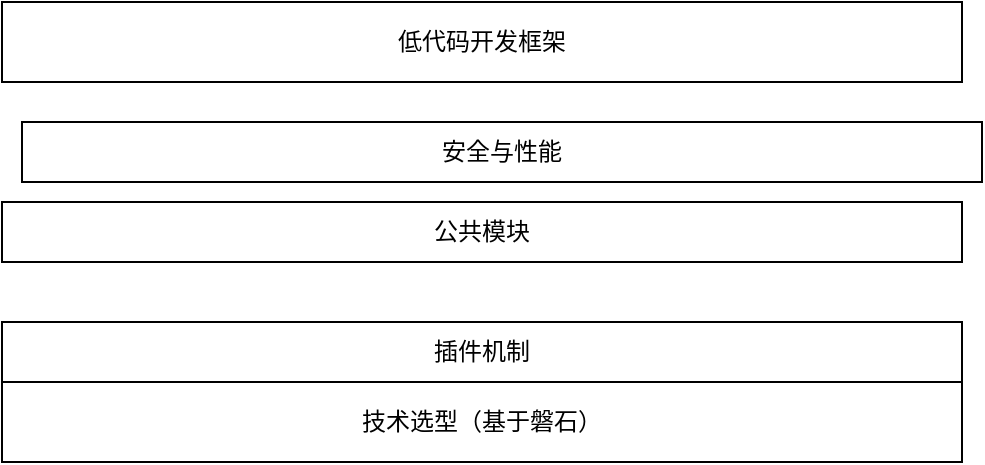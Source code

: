 <mxfile version="24.4.9" type="github">
  <diagram name="第 1 页" id="gqDG2Gp0E2L2Fy4fAPNA">
    <mxGraphModel dx="697" dy="413" grid="1" gridSize="10" guides="1" tooltips="1" connect="1" arrows="1" fold="1" page="1" pageScale="1" pageWidth="827" pageHeight="1169" math="0" shadow="0">
      <root>
        <mxCell id="0" />
        <mxCell id="1" parent="0" />
        <mxCell id="SDCCGMHogAq6qsjDlVBH-2" value="技术选型（基于磐石）" style="rounded=0;whiteSpace=wrap;html=1;" vertex="1" parent="1">
          <mxGeometry x="120" y="560" width="480" height="40" as="geometry" />
        </mxCell>
        <mxCell id="SDCCGMHogAq6qsjDlVBH-4" value="插件机制" style="rounded=0;whiteSpace=wrap;html=1;" vertex="1" parent="1">
          <mxGeometry x="120" y="530" width="480" height="30" as="geometry" />
        </mxCell>
        <mxCell id="SDCCGMHogAq6qsjDlVBH-6" value="低代码开发框架" style="rounded=0;whiteSpace=wrap;html=1;" vertex="1" parent="1">
          <mxGeometry x="120" y="370" width="480" height="40" as="geometry" />
        </mxCell>
        <mxCell id="SDCCGMHogAq6qsjDlVBH-7" value="安全与性能" style="rounded=0;whiteSpace=wrap;html=1;" vertex="1" parent="1">
          <mxGeometry x="130" y="430" width="480" height="30" as="geometry" />
        </mxCell>
        <mxCell id="SDCCGMHogAq6qsjDlVBH-9" value="公共模块" style="rounded=0;whiteSpace=wrap;html=1;" vertex="1" parent="1">
          <mxGeometry x="120" y="470" width="480" height="30" as="geometry" />
        </mxCell>
      </root>
    </mxGraphModel>
  </diagram>
</mxfile>
